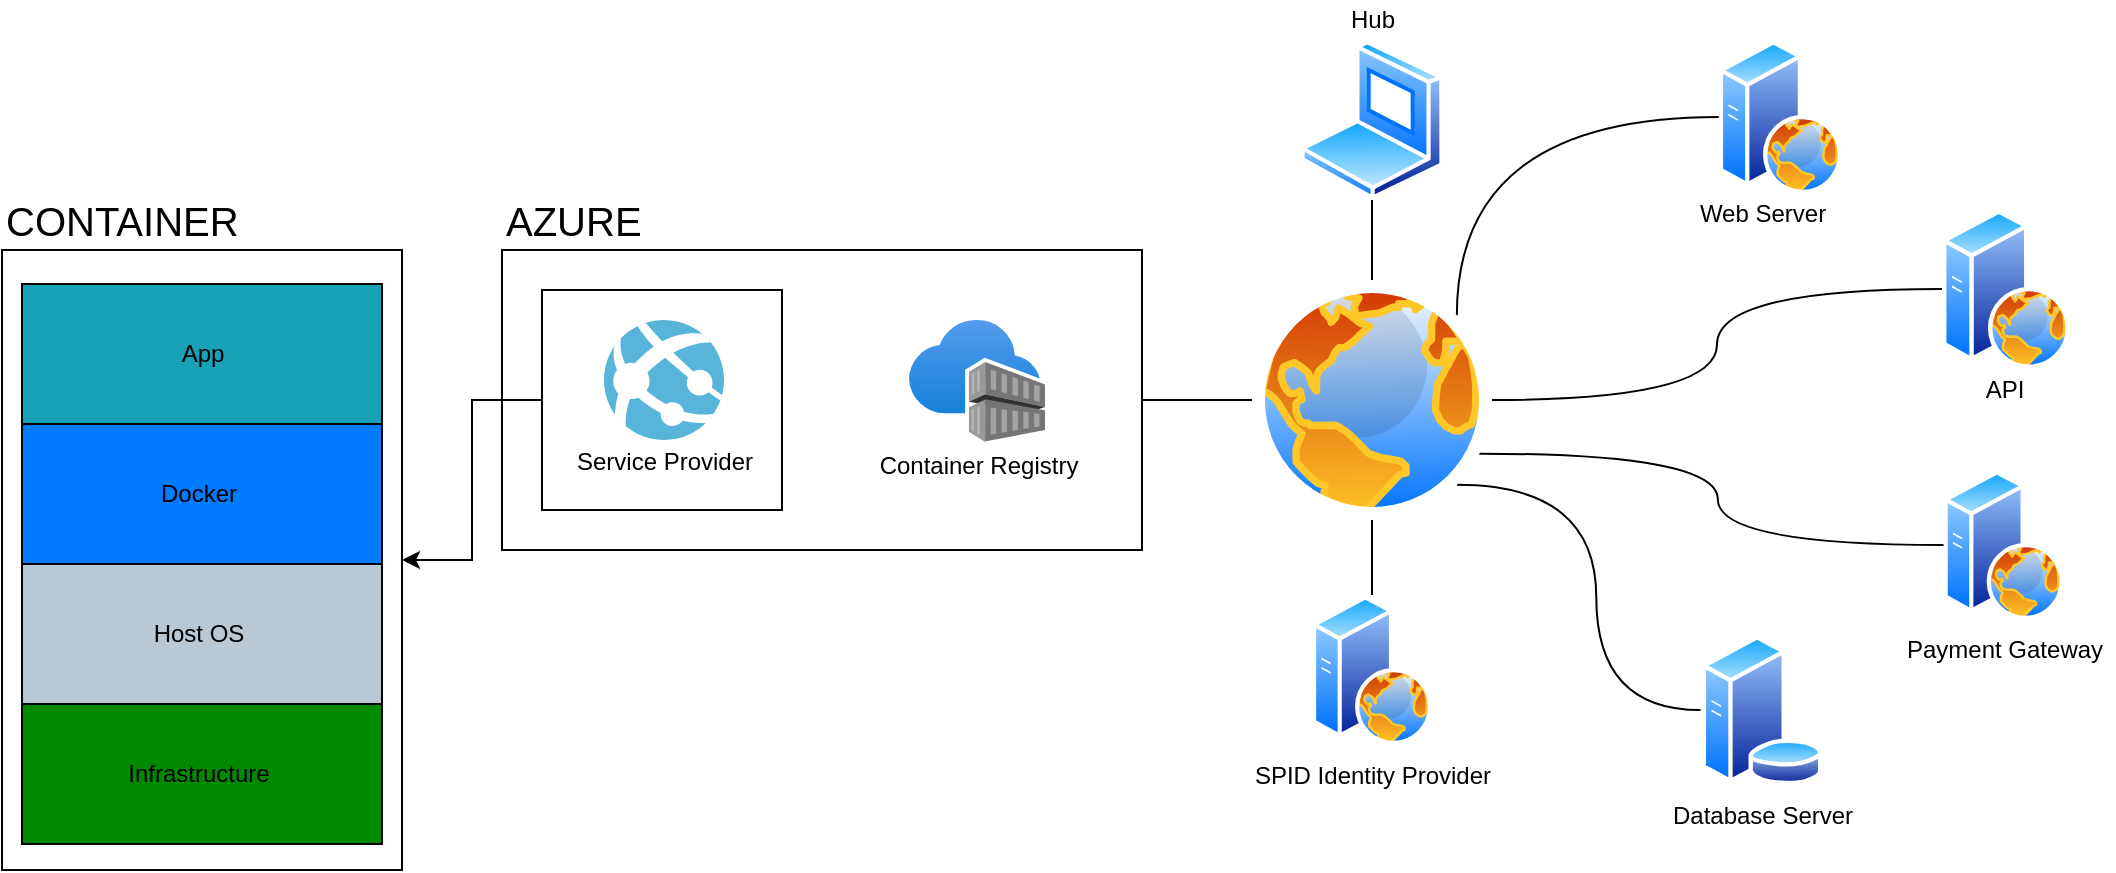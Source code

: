 <mxfile version="14.6.13" type="device"><diagram id="vTg_PZkNAG14wolDgQD8" name="Network Diagram"><mxGraphModel dx="2272" dy="794" grid="1" gridSize="10" guides="1" tooltips="1" connect="1" arrows="1" fold="1" page="1" pageScale="1" pageWidth="850" pageHeight="1100" background="none" math="0" shadow="0"><root><mxCell id="0"/><mxCell id="1" parent="0"/><mxCell id="iJYrvWS813vpiP6B4mYl-2" value="" style="aspect=fixed;html=1;points=[];align=center;image;fontSize=12;image=img/lib/azure2/containers/Container_Registries.svg;" parent="1" vertex="1"><mxGeometry x="383.5" y="470" width="68" height="61" as="geometry"/></mxCell><mxCell id="hUlModdcRGO5Q5NJFlR0-11" style="edgeStyle=orthogonalEdgeStyle;orthogonalLoop=1;jettySize=auto;html=1;exitX=1;exitY=0.5;exitDx=0;exitDy=0;entryX=0;entryY=0.5;entryDx=0;entryDy=0;endArrow=none;endFill=0;rounded=0;" parent="1" source="nxOD9kTbNAYhBmcCocjh-1" target="hUlModdcRGO5Q5NJFlR0-5" edge="1"><mxGeometry relative="1" as="geometry"/></mxCell><mxCell id="nxOD9kTbNAYhBmcCocjh-1" value="" style="rounded=0;whiteSpace=wrap;html=1;fillColor=none;container=0;pointerEvents=0;" parent="1" vertex="1"><mxGeometry x="180" y="435" width="320" height="150" as="geometry"/></mxCell><mxCell id="nxOD9kTbNAYhBmcCocjh-2" value="AZURE" style="text;html=1;align=left;verticalAlign=middle;resizable=0;points=[];autosize=1;strokeColor=none;fontSize=20;fontStyle=0;labelBackgroundColor=none;" parent="1" vertex="1"><mxGeometry x="180" y="405" width="80" height="30" as="geometry"/></mxCell><mxCell id="TmYgFPf-Qyz7zLj4rJWt-1" value="" style="aspect=fixed;perimeter=ellipsePerimeter;html=1;align=center;shadow=0;dashed=0;spacingTop=3;image;image=img/lib/active_directory/web_server.svg;fillColor=#FFFFFF;" parent="1" vertex="1"><mxGeometry x="900" y="414.5" width="64" height="80" as="geometry"/></mxCell><mxCell id="TmYgFPf-Qyz7zLj4rJWt-2" value="" style="aspect=fixed;perimeter=ellipsePerimeter;html=1;align=center;shadow=0;dashed=0;spacingTop=3;image;image=img/lib/active_directory/database_server.svg;fillColor=#FFFFFF;" parent="1" vertex="1"><mxGeometry x="779.25" y="627.5" width="61.5" height="75" as="geometry"/></mxCell><mxCell id="MM2k49xZBI5hSP3bOoxz-7" style="edgeStyle=orthogonalEdgeStyle;orthogonalLoop=1;jettySize=auto;html=1;exitX=0;exitY=0.5;exitDx=0;exitDy=0;entryX=1;entryY=0;entryDx=0;entryDy=0;fontColor=#f0f0f0;endArrow=none;endFill=0;curved=1;" parent="1" source="TmYgFPf-Qyz7zLj4rJWt-3" target="hUlModdcRGO5Q5NJFlR0-5" edge="1"><mxGeometry relative="1" as="geometry"/></mxCell><mxCell id="TmYgFPf-Qyz7zLj4rJWt-3" value="" style="aspect=fixed;perimeter=ellipsePerimeter;html=1;align=center;shadow=0;dashed=0;spacingTop=3;image;image=img/lib/active_directory/web_server.svg;fillColor=#FFFFFF;" parent="1" vertex="1"><mxGeometry x="788.4" y="330" width="61.6" height="77" as="geometry"/></mxCell><mxCell id="hUlModdcRGO5Q5NJFlR0-15" style="edgeStyle=orthogonalEdgeStyle;orthogonalLoop=1;jettySize=auto;html=1;exitX=0.5;exitY=0;exitDx=0;exitDy=0;entryX=0.5;entryY=1;entryDx=0;entryDy=0;endArrow=none;endFill=0;rounded=0;" parent="1" source="TmYgFPf-Qyz7zLj4rJWt-7" target="hUlModdcRGO5Q5NJFlR0-5" edge="1"><mxGeometry relative="1" as="geometry"><mxPoint x="475" y="800" as="sourcePoint"/></mxGeometry></mxCell><mxCell id="TmYgFPf-Qyz7zLj4rJWt-7" value="" style="aspect=fixed;perimeter=ellipsePerimeter;html=1;align=center;shadow=0;dashed=0;spacingTop=3;image;image=img/lib/active_directory/web_server.svg;fillColor=#FFFFFF;" parent="1" vertex="1"><mxGeometry x="585" y="607.5" width="60" height="75" as="geometry"/></mxCell><mxCell id="MM2k49xZBI5hSP3bOoxz-9" style="edgeStyle=orthogonalEdgeStyle;orthogonalLoop=1;jettySize=auto;html=1;exitX=1;exitY=0.5;exitDx=0;exitDy=0;entryX=0;entryY=0.5;entryDx=0;entryDy=0;fontColor=#f0f0f0;endArrow=none;endFill=0;curved=1;" parent="1" source="hUlModdcRGO5Q5NJFlR0-5" target="TmYgFPf-Qyz7zLj4rJWt-1" edge="1"><mxGeometry relative="1" as="geometry"/></mxCell><mxCell id="MM2k49xZBI5hSP3bOoxz-11" style="edgeStyle=orthogonalEdgeStyle;curved=1;orthogonalLoop=1;jettySize=auto;html=1;exitX=1;exitY=0.75;exitDx=0;exitDy=0;fontColor=#f0f0f0;endArrow=none;endFill=0;entryX=0;entryY=0.5;entryDx=0;entryDy=0;" parent="1" source="hUlModdcRGO5Q5NJFlR0-5" target="hUlModdcRGO5Q5NJFlR0-22" edge="1"><mxGeometry relative="1" as="geometry"><mxPoint x="880" y="570" as="targetPoint"/></mxGeometry></mxCell><mxCell id="MM2k49xZBI5hSP3bOoxz-13" style="edgeStyle=orthogonalEdgeStyle;curved=1;orthogonalLoop=1;jettySize=auto;html=1;exitX=1;exitY=1;exitDx=0;exitDy=0;entryX=0;entryY=0.5;entryDx=0;entryDy=0;fontColor=#f0f0f0;endArrow=none;endFill=0;" parent="1" source="hUlModdcRGO5Q5NJFlR0-5" target="TmYgFPf-Qyz7zLj4rJWt-2" edge="1"><mxGeometry relative="1" as="geometry"/></mxCell><mxCell id="hUlModdcRGO5Q5NJFlR0-5" value="" style="aspect=fixed;perimeter=ellipsePerimeter;html=1;align=center;shadow=0;dashed=0;spacingTop=3;image;image=img/lib/active_directory/internet_globe.svg;" parent="1" vertex="1"><mxGeometry x="555" y="450" width="120" height="120" as="geometry"/></mxCell><mxCell id="hUlModdcRGO5Q5NJFlR0-7" value="Container Registry" style="text;html=1;align=center;verticalAlign=middle;resizable=0;points=[];autosize=1;strokeColor=none;" parent="1" vertex="1"><mxGeometry x="362.5" y="532.5" width="110" height="20" as="geometry"/></mxCell><mxCell id="hUlModdcRGO5Q5NJFlR0-21" value="Database Server" style="text;html=1;align=center;verticalAlign=middle;resizable=0;points=[];autosize=1;strokeColor=none;" parent="1" vertex="1"><mxGeometry x="755" y="707.5" width="110" height="20" as="geometry"/></mxCell><mxCell id="hUlModdcRGO5Q5NJFlR0-22" value="" style="aspect=fixed;perimeter=ellipsePerimeter;html=1;align=center;shadow=0;dashed=0;spacingTop=3;image;image=img/lib/active_directory/web_server.svg;fillColor=#FFFFFF;" parent="1" vertex="1"><mxGeometry x="900.8" y="545" width="60" height="75" as="geometry"/></mxCell><mxCell id="hUlModdcRGO5Q5NJFlR0-23" value="Payment Gateway" style="text;html=1;align=center;verticalAlign=middle;resizable=0;points=[];autosize=1;strokeColor=none;" parent="1" vertex="1"><mxGeometry x="875.8" y="625" width="110" height="20" as="geometry"/></mxCell><mxCell id="hUlModdcRGO5Q5NJFlR0-24" value="SPID Identity Provider" style="text;html=1;align=center;verticalAlign=middle;resizable=0;points=[];autosize=1;strokeColor=none;" parent="1" vertex="1"><mxGeometry x="550" y="687.5" width="130" height="20" as="geometry"/></mxCell><mxCell id="MM2k49xZBI5hSP3bOoxz-1" style="edgeStyle=orthogonalEdgeStyle;rounded=0;orthogonalLoop=1;jettySize=auto;html=1;exitX=0.5;exitY=1;exitDx=0;exitDy=0;entryX=0.5;entryY=0;entryDx=0;entryDy=0;endArrow=none;endFill=0;" parent="1" source="hUlModdcRGO5Q5NJFlR0-26" target="hUlModdcRGO5Q5NJFlR0-5" edge="1"><mxGeometry relative="1" as="geometry"/></mxCell><mxCell id="hUlModdcRGO5Q5NJFlR0-26" value="" style="aspect=fixed;perimeter=ellipsePerimeter;html=1;align=center;shadow=0;dashed=0;spacingTop=3;image;image=img/lib/active_directory/laptop_client.svg;" parent="1" vertex="1"><mxGeometry x="579" y="330" width="72" height="80" as="geometry"/></mxCell><mxCell id="hUlModdcRGO5Q5NJFlR0-27" value="Hub" style="text;html=1;align=center;verticalAlign=middle;resizable=0;points=[];autosize=1;strokeColor=none;" parent="1" vertex="1"><mxGeometry x="595" y="310" width="40" height="20" as="geometry"/></mxCell><mxCell id="hUlModdcRGO5Q5NJFlR0-28" value="API" style="text;html=1;align=center;verticalAlign=middle;resizable=0;points=[];autosize=1;strokeColor=none;" parent="1" vertex="1"><mxGeometry x="915.8" y="494.5" width="30" height="20" as="geometry"/></mxCell><mxCell id="hUlModdcRGO5Q5NJFlR0-29" value="Web Server" style="text;html=1;align=center;verticalAlign=middle;resizable=0;points=[];autosize=1;strokeColor=none;" parent="1" vertex="1"><mxGeometry x="770" y="407" width="80" height="20" as="geometry"/></mxCell><mxCell id="KD90q9nY5ZPWyCDa8R9Z-1" style="edgeStyle=orthogonalEdgeStyle;rounded=0;orthogonalLoop=1;jettySize=auto;html=1;exitX=0;exitY=0.5;exitDx=0;exitDy=0;entryX=1;entryY=0.5;entryDx=0;entryDy=0;" edge="1" parent="1" source="62MK6ynk_eQmdfHKza38-2" target="62MK6ynk_eQmdfHKza38-4"><mxGeometry relative="1" as="geometry"/></mxCell><mxCell id="62MK6ynk_eQmdfHKza38-2" value="" style="rounded=0;whiteSpace=wrap;html=1;fillColor=none;container=0;pointerEvents=0;" parent="1" vertex="1"><mxGeometry x="200" y="455" width="120" height="110" as="geometry"/></mxCell><mxCell id="62MK6ynk_eQmdfHKza38-4" value="" style="rounded=0;whiteSpace=wrap;html=1;fillColor=none;container=0;pointerEvents=0;" parent="1" vertex="1"><mxGeometry x="-70" y="435" width="200" height="310" as="geometry"/></mxCell><mxCell id="62MK6ynk_eQmdfHKza38-9" value="CONTAINER" style="text;html=1;align=left;verticalAlign=middle;resizable=0;points=[];autosize=1;strokeColor=none;fontSize=20;fontStyle=0;labelBackgroundColor=none;" parent="1" vertex="1"><mxGeometry x="-70" y="405" width="130" height="30" as="geometry"/></mxCell><mxCell id="62MK6ynk_eQmdfHKza38-11" value="" style="rounded=0;whiteSpace=wrap;html=1;fillColor=#008a00;container=0;pointerEvents=0;fontColor=#ffffff;" parent="1" vertex="1"><mxGeometry x="-60" y="662" width="180" height="70" as="geometry"/></mxCell><mxCell id="62MK6ynk_eQmdfHKza38-12" value="" style="rounded=0;whiteSpace=wrap;html=1;container=0;pointerEvents=0;fillColor=#BAC8D3;" parent="1" vertex="1"><mxGeometry x="-60" y="592" width="180" height="70" as="geometry"/></mxCell><mxCell id="62MK6ynk_eQmdfHKza38-13" value="" style="rounded=0;whiteSpace=wrap;html=1;container=0;pointerEvents=0;fillColor=#007bff;" parent="1" vertex="1"><mxGeometry x="-60" y="522" width="180" height="70" as="geometry"/></mxCell><mxCell id="62MK6ynk_eQmdfHKza38-14" value="" style="rounded=0;whiteSpace=wrap;html=1;container=0;pointerEvents=0;fillColor=#17a2b8;" parent="1" vertex="1"><mxGeometry x="-60" y="452" width="180" height="70" as="geometry"/></mxCell><mxCell id="62MK6ynk_eQmdfHKza38-16" value="App" style="text;html=1;align=center;verticalAlign=middle;resizable=0;points=[];autosize=1;strokeColor=none;" parent="1" vertex="1"><mxGeometry x="10" y="477" width="40" height="20" as="geometry"/></mxCell><mxCell id="62MK6ynk_eQmdfHKza38-17" value="Docker" style="text;html=1;align=center;verticalAlign=middle;resizable=0;points=[];autosize=1;strokeColor=none;" parent="1" vertex="1"><mxGeometry x="3" y="547" width="50" height="20" as="geometry"/></mxCell><mxCell id="62MK6ynk_eQmdfHKza38-18" value="Host OS" style="text;html=1;align=center;verticalAlign=middle;resizable=0;points=[];autosize=1;strokeColor=none;fontColor=#000000;" parent="1" vertex="1"><mxGeometry x="-2" y="617" width="60" height="20" as="geometry"/></mxCell><mxCell id="62MK6ynk_eQmdfHKza38-19" value="Infrastructure" style="text;html=1;align=center;verticalAlign=middle;resizable=0;points=[];autosize=1;strokeColor=none;" parent="1" vertex="1"><mxGeometry x="-17" y="687" width="90" height="20" as="geometry"/></mxCell><mxCell id="0AeTltmXciahnhZeFDOf-1" value="" style="aspect=fixed;html=1;points=[];align=center;image;fontSize=12;image=img/lib/mscae/App_Services.svg;" parent="1" vertex="1"><mxGeometry x="231" y="470" width="60" height="60" as="geometry"/></mxCell><mxCell id="0AeTltmXciahnhZeFDOf-3" value="Service Provider" style="text;html=1;align=center;verticalAlign=middle;resizable=0;points=[];autosize=1;strokeColor=none;" parent="1" vertex="1"><mxGeometry x="211" y="531" width="100" height="20" as="geometry"/></mxCell></root></mxGraphModel></diagram></mxfile>